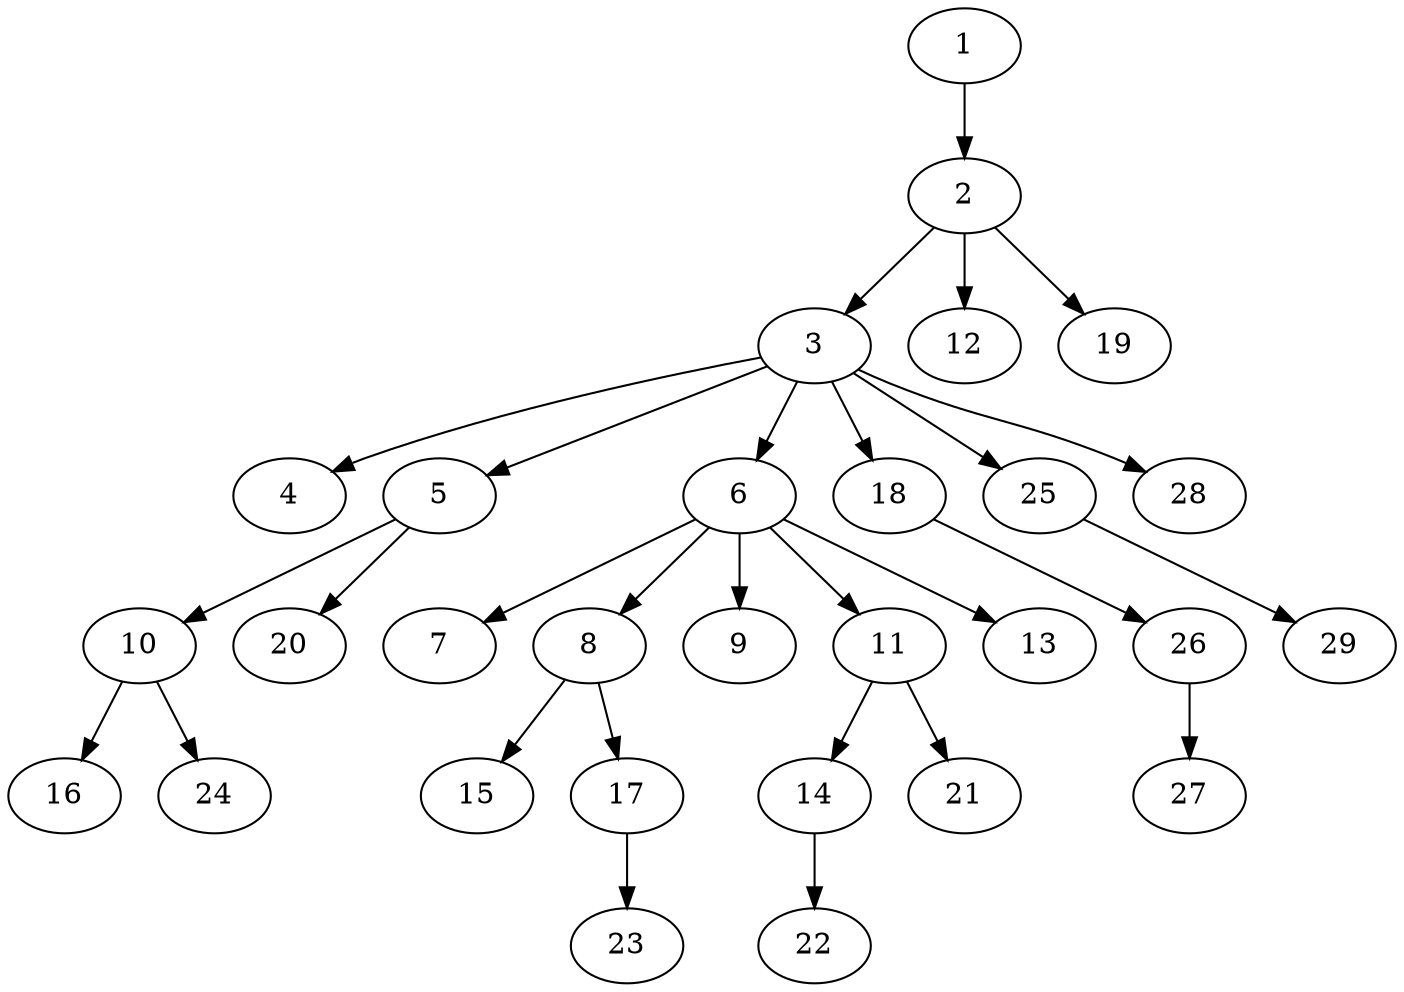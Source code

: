 digraph my_graph {
1;
2;
3;
4;
5;
10;
16;
24;
20;
6;
7;
8;
15;
17;
23;
9;
11;
14;
22;
21;
13;
18;
26;
27;
25;
29;
28;
12;
19;
1->2
2->3
3->4
3->5
5->10
10->16
10->24
5->20
3->6
6->7
6->8
8->15
8->17
17->23
6->9
6->11
11->14
14->22
11->21
6->13
3->18
18->26
26->27
3->25
25->29
3->28
2->12
2->19
}